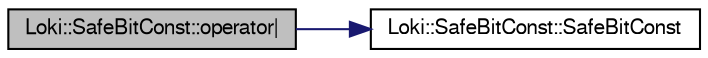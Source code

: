 digraph G
{
  bgcolor="transparent";
  edge [fontname="FreeSans",fontsize="10",labelfontname="FreeSans",labelfontsize="10"];
  node [fontname="FreeSans",fontsize="10",shape=record];
  rankdir=LR;
  Node1 [label="Loki::SafeBitConst::operator\|",height=0.2,width=0.4,color="black", fillcolor="grey75", style="filled" fontcolor="black"];
  Node1 -> Node2 [color="midnightblue",fontsize="10",style="solid",fontname="FreeSans"];
  Node2 [label="Loki::SafeBitConst::SafeBitConst",height=0.2,width=0.4,color="black",URL="$a00110.html#5ca867866c32c41efd30b5912daf48ba",tooltip="Default constructor allows client code to construct bit fields on the stack."];
}
